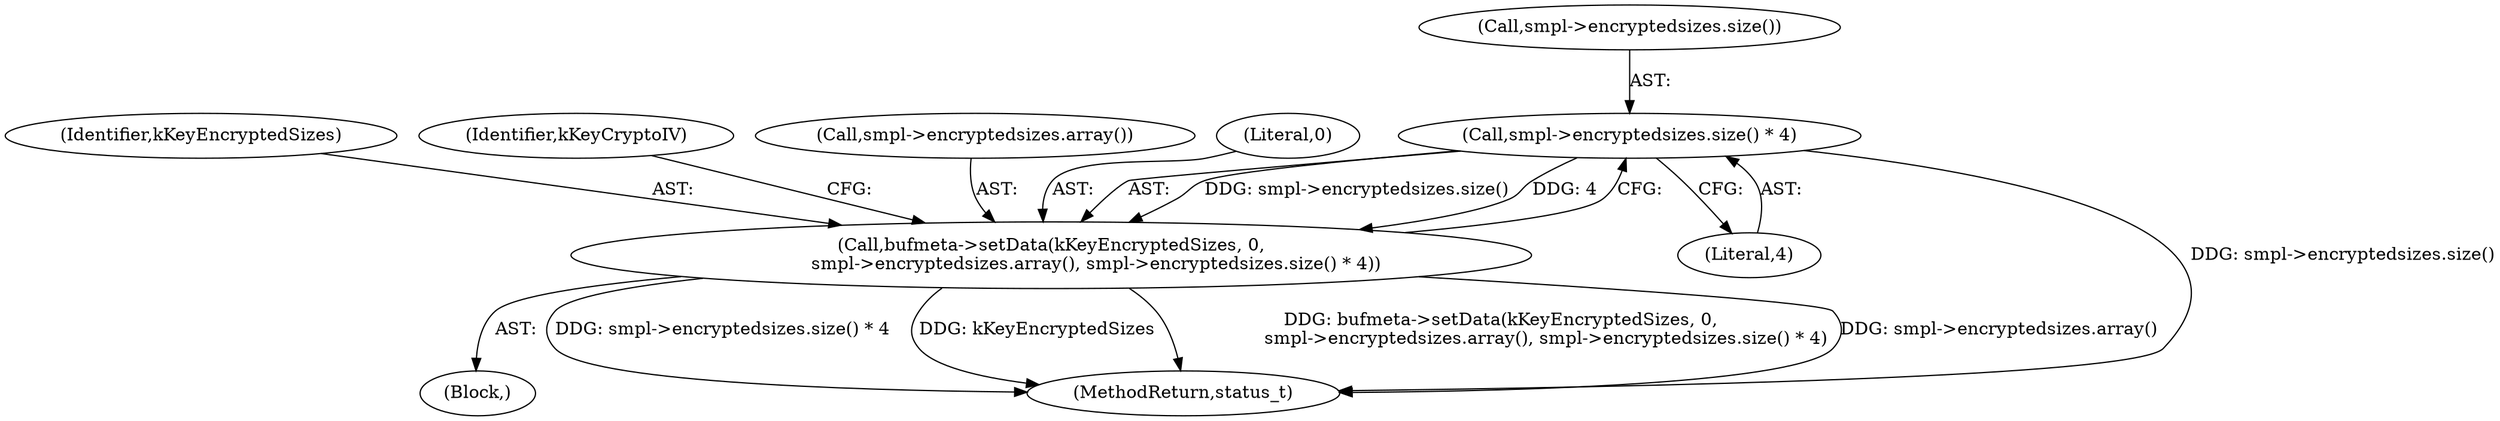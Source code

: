 digraph "0_Android_5403587a74aee2fb57076528c3927851531c8afb@API" {
"1000383" [label="(Call,smpl->encryptedsizes.size() * 4)"];
"1000379" [label="(Call,bufmeta->setData(kKeyEncryptedSizes, 0,\n                smpl->encryptedsizes.array(), smpl->encryptedsizes.size() * 4))"];
"1000371" [label="(Block,)"];
"1000380" [label="(Identifier,kKeyEncryptedSizes)"];
"1000387" [label="(Identifier,kKeyCryptoIV)"];
"1000385" [label="(Literal,4)"];
"1000384" [label="(Call,smpl->encryptedsizes.size())"];
"1000379" [label="(Call,bufmeta->setData(kKeyEncryptedSizes, 0,\n                smpl->encryptedsizes.array(), smpl->encryptedsizes.size() * 4))"];
"1000382" [label="(Call,smpl->encryptedsizes.array())"];
"1000383" [label="(Call,smpl->encryptedsizes.size() * 4)"];
"1000912" [label="(MethodReturn,status_t)"];
"1000381" [label="(Literal,0)"];
"1000383" -> "1000379"  [label="AST: "];
"1000383" -> "1000385"  [label="CFG: "];
"1000384" -> "1000383"  [label="AST: "];
"1000385" -> "1000383"  [label="AST: "];
"1000379" -> "1000383"  [label="CFG: "];
"1000383" -> "1000912"  [label="DDG: smpl->encryptedsizes.size()"];
"1000383" -> "1000379"  [label="DDG: smpl->encryptedsizes.size()"];
"1000383" -> "1000379"  [label="DDG: 4"];
"1000379" -> "1000371"  [label="AST: "];
"1000380" -> "1000379"  [label="AST: "];
"1000381" -> "1000379"  [label="AST: "];
"1000382" -> "1000379"  [label="AST: "];
"1000387" -> "1000379"  [label="CFG: "];
"1000379" -> "1000912"  [label="DDG: smpl->encryptedsizes.size() * 4"];
"1000379" -> "1000912"  [label="DDG: kKeyEncryptedSizes"];
"1000379" -> "1000912"  [label="DDG: bufmeta->setData(kKeyEncryptedSizes, 0,\n                smpl->encryptedsizes.array(), smpl->encryptedsizes.size() * 4)"];
"1000379" -> "1000912"  [label="DDG: smpl->encryptedsizes.array()"];
}
